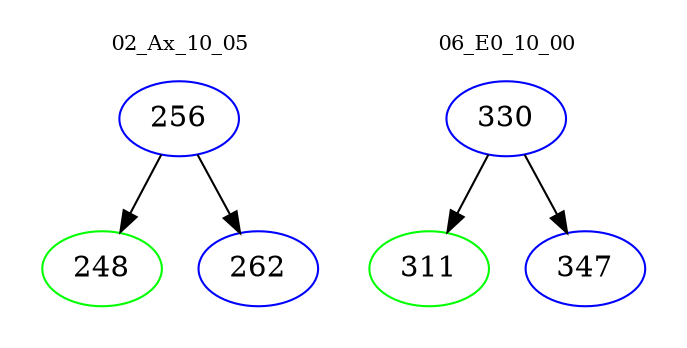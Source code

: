 digraph{
subgraph cluster_0 {
color = white
label = "02_Ax_10_05";
fontsize=10;
T0_256 [label="256", color="blue"]
T0_256 -> T0_248 [color="black"]
T0_248 [label="248", color="green"]
T0_256 -> T0_262 [color="black"]
T0_262 [label="262", color="blue"]
}
subgraph cluster_1 {
color = white
label = "06_E0_10_00";
fontsize=10;
T1_330 [label="330", color="blue"]
T1_330 -> T1_311 [color="black"]
T1_311 [label="311", color="green"]
T1_330 -> T1_347 [color="black"]
T1_347 [label="347", color="blue"]
}
}
